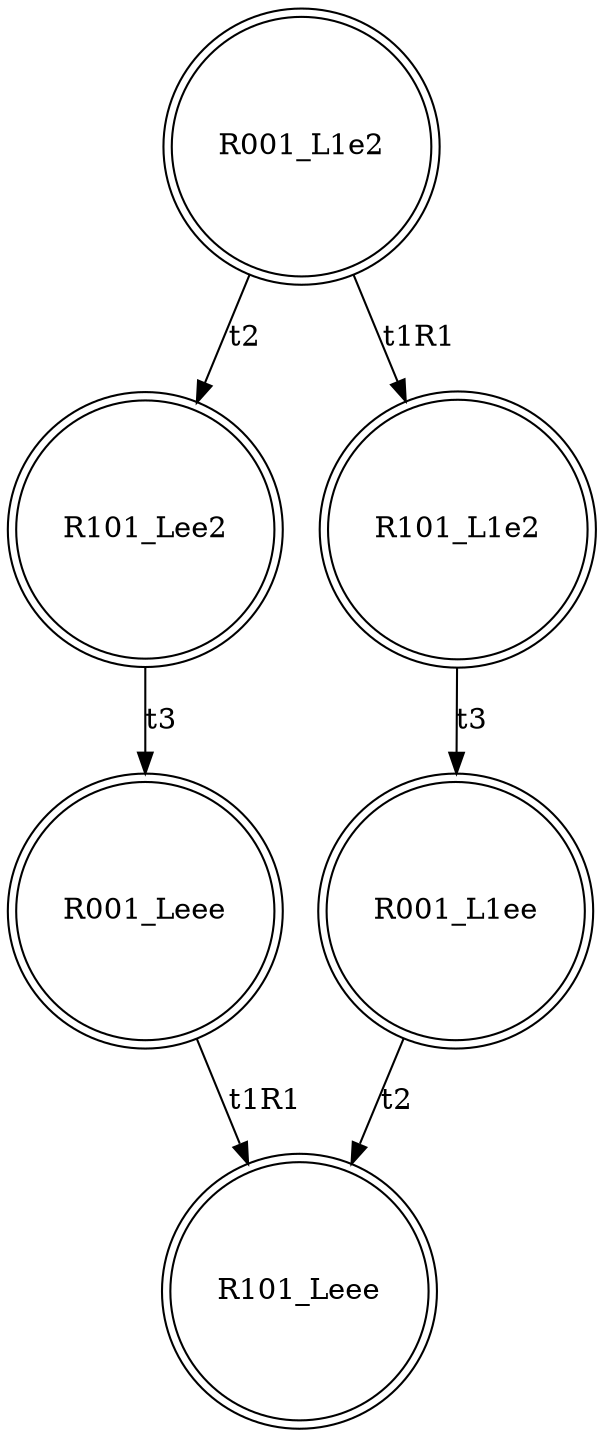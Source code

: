 digraph "SCdebug/14" {
node [shape=doublecircle]; R001_L1e2 ;
node [shape=doublecircle]; R001_L1ee ;
node [shape=doublecircle]; R101_Leee ;
node [shape=doublecircle]; R101_Lee2 ;
node [shape=doublecircle]; R001_Leee ;
node [shape=doublecircle]; R101_L1e2 ;
R001_L1e2 -> R101_L1e2 [label=t1R1]
R001_L1e2 -> R101_Lee2 [label=t2]
R001_L1ee -> R101_Leee [label=t2]
R101_Lee2 -> R001_Leee [label=t3]
R001_Leee -> R101_Leee [label=t1R1]
R101_L1e2 -> R001_L1ee [label=t3]
}